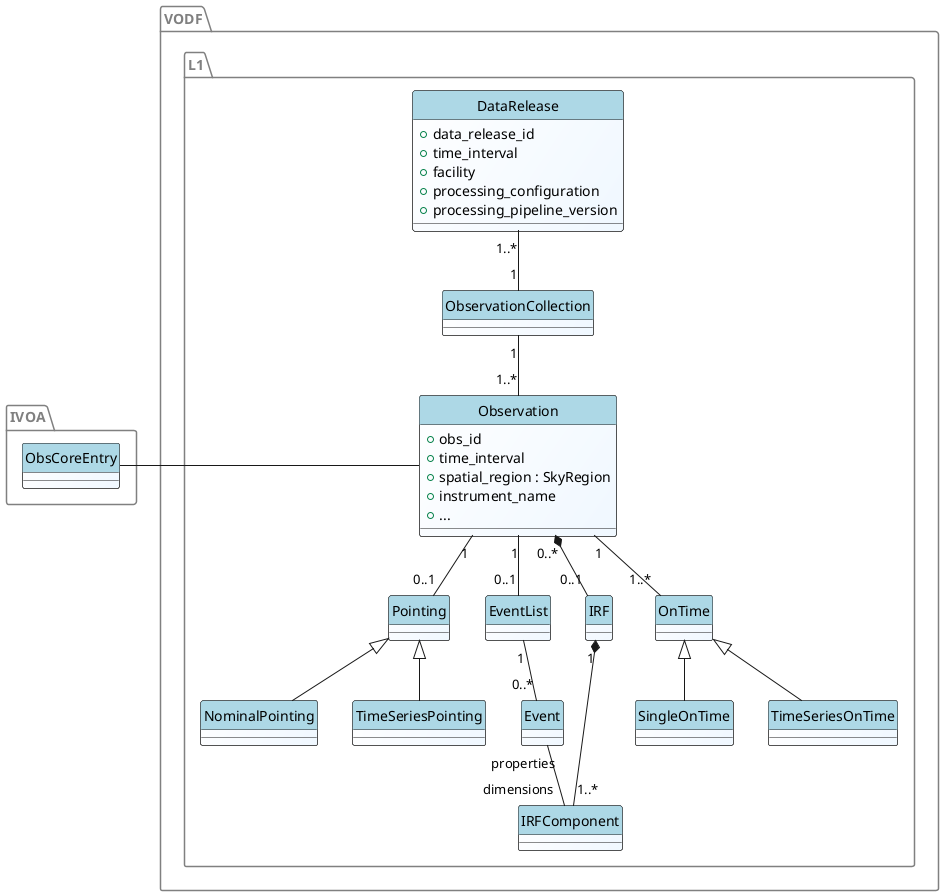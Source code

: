 @startuml
hide circles
skinparam ClassBackgroundColor white/aliceblue
skinparam ClassHeaderBackgroundColor lightblue
<style>
package {
        LineColor gray
        FontColor gray
}
</style>

package IVOA {
        class ObsCoreEntry {

        }
}

package VODF.L1 {

        class DataRelease  {
                + data_release_id
                + time_interval
                + facility
                + processing_configuration
                + processing_pipeline_version
        }

        class Observation {
                + obs_id
                + time_interval
                + spatial_region : SkyRegion
                + instrument_name
                + ...
        }

        Observation "1" -- "0..1" Pointing

        Pointing <|-- NominalPointing
        Pointing <|-- TimeSeriesPointing

        DataRelease "1..*" -- "1" ObservationCollection
        ObservationCollection "1" -- "1..*" Observation

        ObsCoreEntry -r- Observation
        Observation  "1" -- "0..1" EventList
        Observation  "0..*" *--  "0..1" IRF
        Observation "1" --  "1..*" OnTime
        OnTime <|-- SingleOnTime
        OnTime <|-- TimeSeriesOnTime

        EventList "1" -- "0..*" Event

        Event "properties" -- "dimensions" IRFComponent

        IRF "1"  *-- "1..*" IRFComponent

}

@enduml
